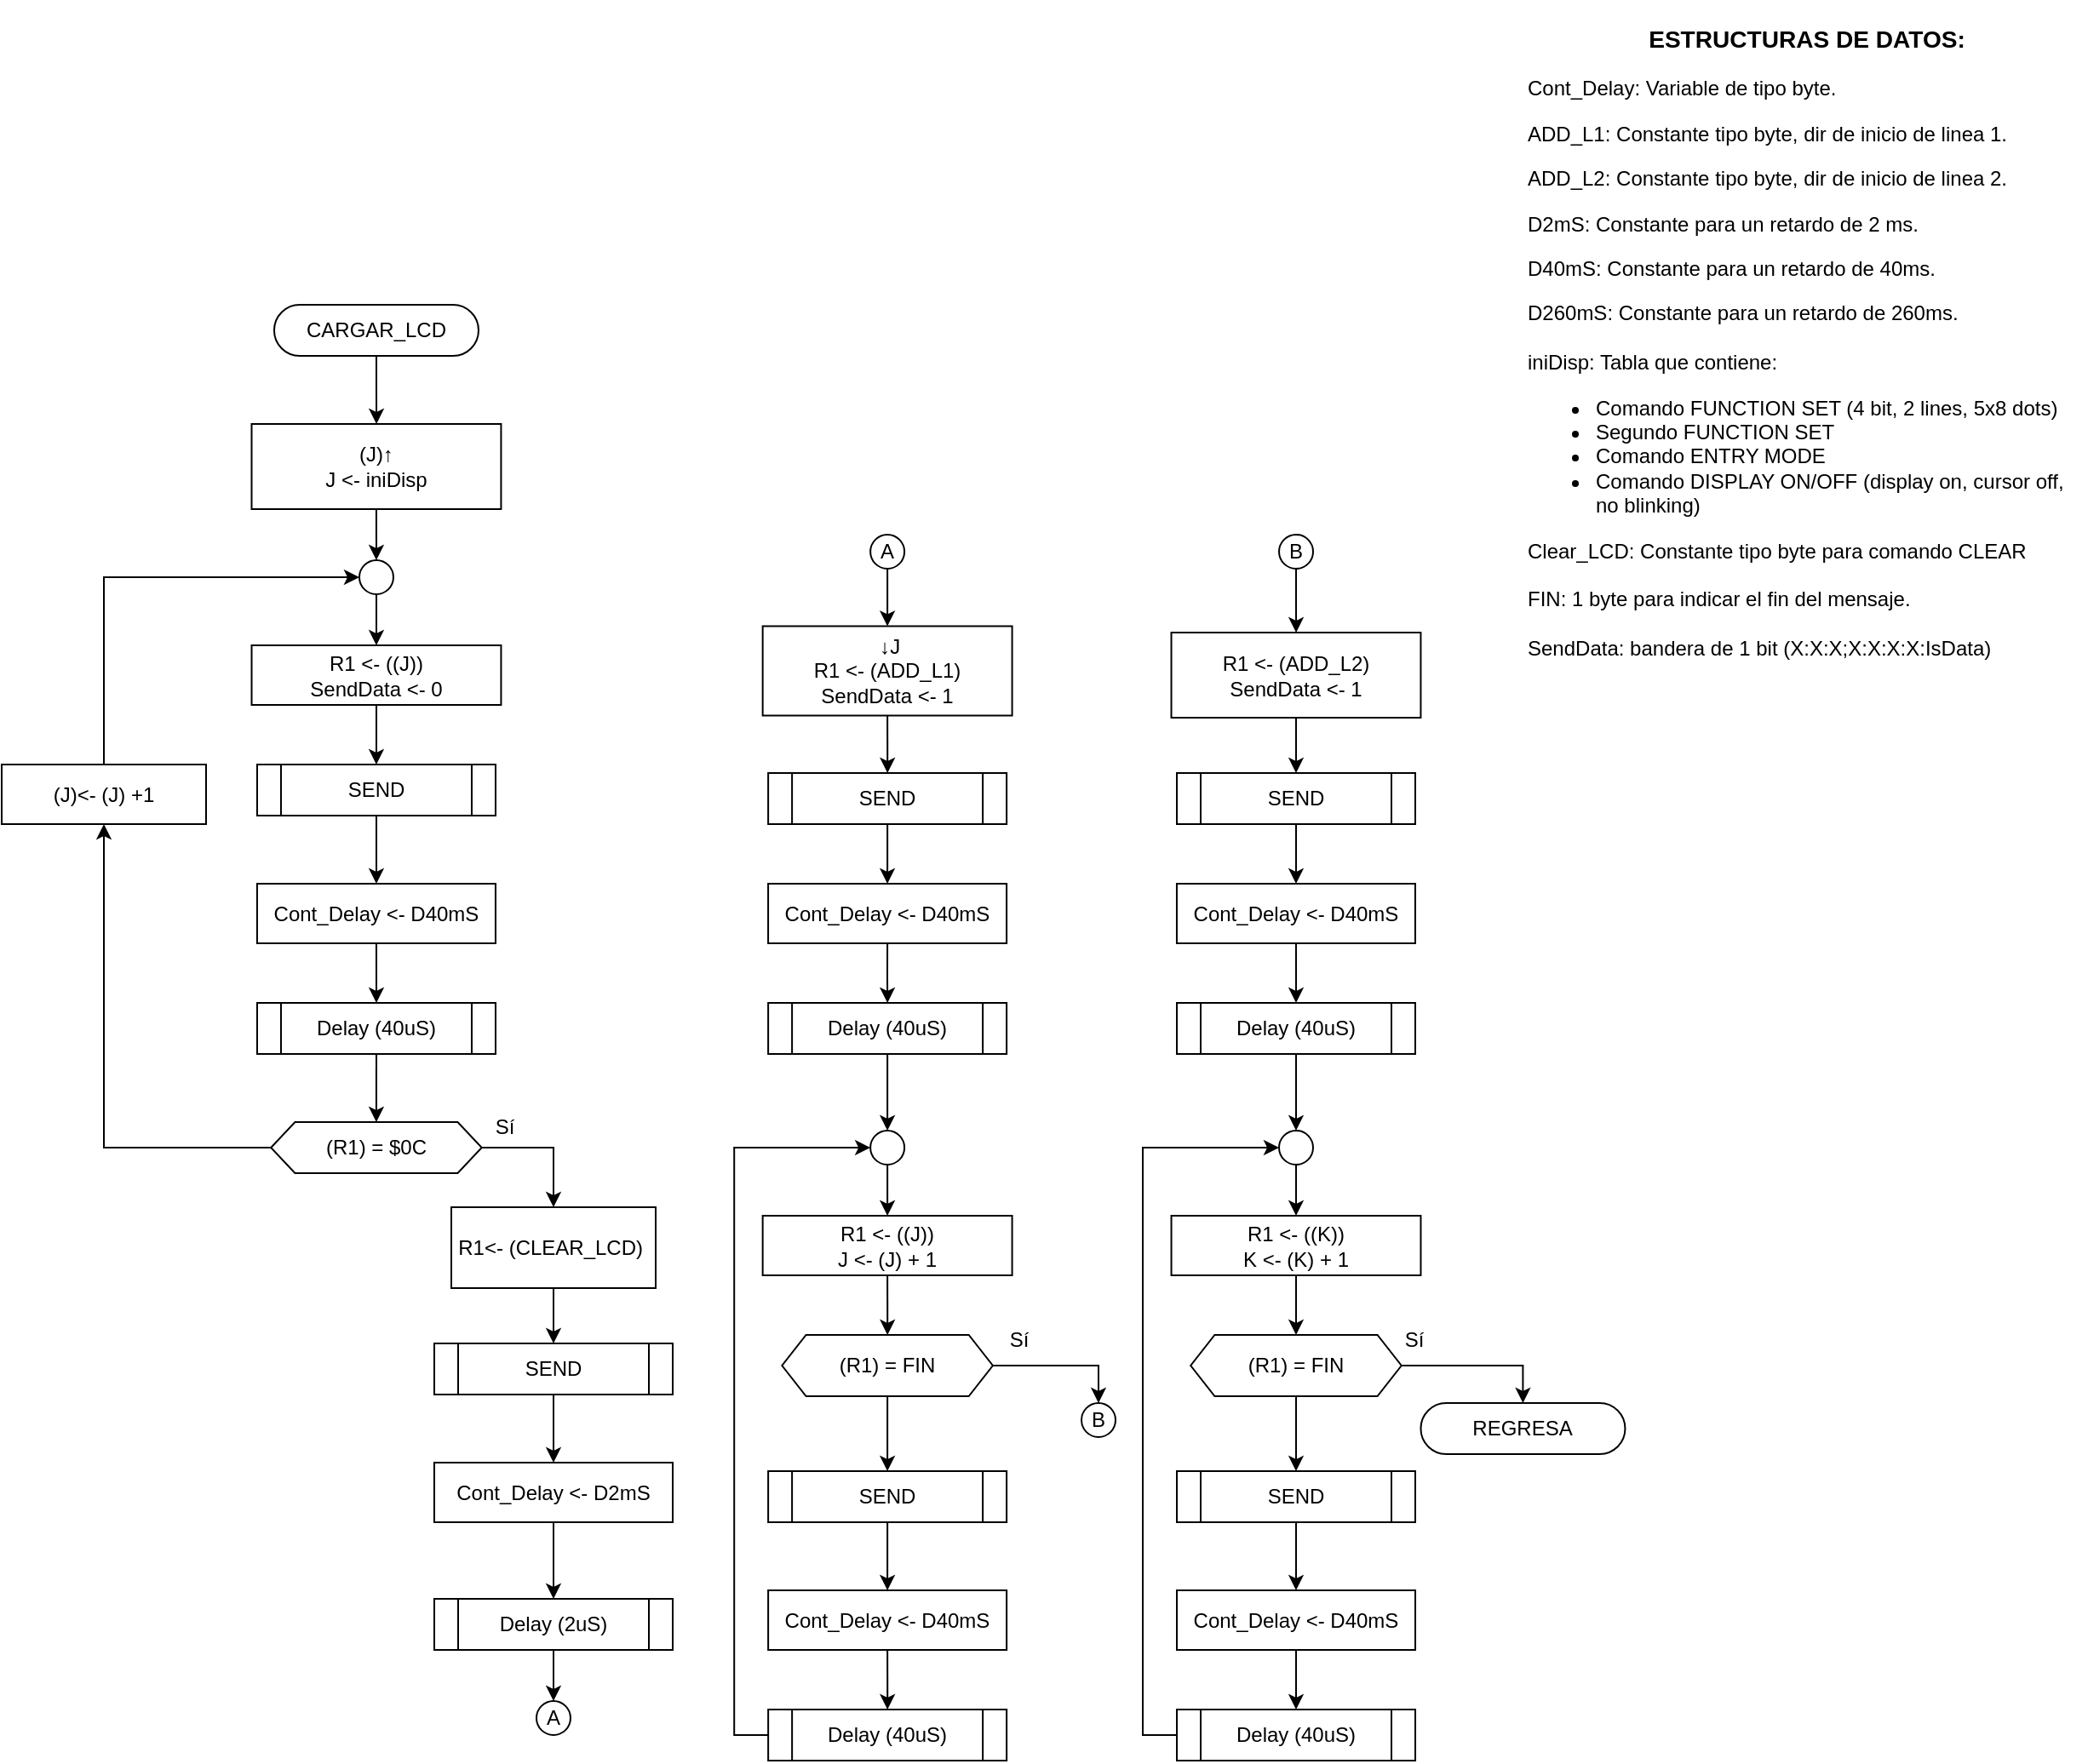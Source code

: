 <mxfile version="13.3.8" type="device"><diagram id="C5RBs43oDa-KdzZeNtuy" name="Page-1"><mxGraphModel dx="1995" dy="1250" grid="1" gridSize="10" guides="1" tooltips="1" connect="1" arrows="1" fold="1" page="1" pageScale="1" pageWidth="827" pageHeight="1169" math="0" shadow="0"><root><mxCell id="WIyWlLk6GJQsqaUBKTNV-0"/><mxCell id="WIyWlLk6GJQsqaUBKTNV-1" parent="WIyWlLk6GJQsqaUBKTNV-0"/><mxCell id="Z84YkImsO7jCS9H4pLrD-0" style="edgeStyle=orthogonalEdgeStyle;rounded=0;orthogonalLoop=1;jettySize=auto;html=1;exitX=0.5;exitY=1;exitDx=0;exitDy=0;" parent="WIyWlLk6GJQsqaUBKTNV-1" source="ov0SoIKSWgTM2lFgdi31-1" target="ov0SoIKSWgTM2lFgdi31-26" edge="1"><mxGeometry relative="1" as="geometry"/></mxCell><mxCell id="ov0SoIKSWgTM2lFgdi31-1" value="CARGAR_LCD" style="rounded=1;whiteSpace=wrap;html=1;fontSize=12;glass=0;strokeWidth=1;shadow=0;arcSize=50;" parent="WIyWlLk6GJQsqaUBKTNV-1" vertex="1"><mxGeometry x="-650.01" y="225" width="120" height="30" as="geometry"/></mxCell><mxCell id="ov0SoIKSWgTM2lFgdi31-20" value="&lt;h3 style=&quot;text-align: center&quot;&gt;ESTRUCTURAS DE DATOS:&lt;/h3&gt;&lt;p&gt;Cont_Delay: Variable de tipo byte.&lt;/p&gt;&lt;p&gt;ADD_L1: Constante tipo byte, dir de inicio de linea 1.&lt;/p&gt;&lt;p&gt;ADD_L2: Constante tipo byte, dir de inicio de linea 2.&lt;br&gt;&lt;/p&gt;&lt;p&gt;D2mS: Constante para un retardo de 2 ms.&lt;/p&gt;&lt;p&gt;D40mS: Constante para un retardo de 40ms.&lt;/p&gt;D260mS: Constante para un retardo de 260ms.&lt;br&gt;&lt;br&gt;iniDisp: Tabla que contiene:&lt;br&gt;&lt;ul&gt;&lt;li&gt;Comando FUNCTION SET (4 bit, 2 lines, 5x8 dots)&lt;/li&gt;&lt;li&gt;Segundo FUNCTION SET&lt;/li&gt;&lt;li&gt;Comando ENTRY MODE&lt;/li&gt;&lt;li&gt;Comando DISPLAY ON/OFF (display on, cursor off, no blinking)&lt;/li&gt;&lt;/ul&gt;Clear_LCD: Constante tipo byte para comando CLEAR&lt;br&gt;&lt;br&gt;FIN: 1 byte para indicar el fin del mensaje.&lt;br&gt;&lt;br&gt;SendData: bandera de 1 bit (X:X:X;X:X:X:X:IsData)&lt;br&gt;&lt;p&gt;&lt;/p&gt;" style="text;html=1;strokeColor=none;fillColor=none;align=left;verticalAlign=middle;whiteSpace=wrap;rounded=0;" parent="WIyWlLk6GJQsqaUBKTNV-1" vertex="1"><mxGeometry x="84" y="60" width="330" height="372.5" as="geometry"/></mxCell><mxCell id="Z84YkImsO7jCS9H4pLrD-14" style="edgeStyle=orthogonalEdgeStyle;rounded=0;orthogonalLoop=1;jettySize=auto;html=1;exitX=0;exitY=0.5;exitDx=0;exitDy=0;entryX=0.5;entryY=1;entryDx=0;entryDy=0;" parent="WIyWlLk6GJQsqaUBKTNV-1" source="ov0SoIKSWgTM2lFgdi31-21" target="Z84YkImsO7jCS9H4pLrD-13" edge="1"><mxGeometry relative="1" as="geometry"/></mxCell><mxCell id="Z84YkImsO7jCS9H4pLrD-17" style="edgeStyle=orthogonalEdgeStyle;rounded=0;orthogonalLoop=1;jettySize=auto;html=1;exitX=1;exitY=0.5;exitDx=0;exitDy=0;" parent="WIyWlLk6GJQsqaUBKTNV-1" source="ov0SoIKSWgTM2lFgdi31-21" target="Z84YkImsO7jCS9H4pLrD-16" edge="1"><mxGeometry relative="1" as="geometry"/></mxCell><mxCell id="ov0SoIKSWgTM2lFgdi31-21" value="(R1) = $0C" style="shape=hexagon;perimeter=hexagonPerimeter2;whiteSpace=wrap;html=1;size=0.114;" parent="WIyWlLk6GJQsqaUBKTNV-1" vertex="1"><mxGeometry x="-651.9" y="705" width="123.76" height="30" as="geometry"/></mxCell><mxCell id="Z84YkImsO7jCS9H4pLrD-11" style="edgeStyle=orthogonalEdgeStyle;rounded=0;orthogonalLoop=1;jettySize=auto;html=1;exitX=0.5;exitY=1;exitDx=0;exitDy=0;entryX=0.5;entryY=0;entryDx=0;entryDy=0;" parent="WIyWlLk6GJQsqaUBKTNV-1" source="ov0SoIKSWgTM2lFgdi31-24" target="ov0SoIKSWgTM2lFgdi31-21" edge="1"><mxGeometry relative="1" as="geometry"/></mxCell><mxCell id="ov0SoIKSWgTM2lFgdi31-24" value="Delay (40uS)" style="shape=process;whiteSpace=wrap;html=1;backgroundOutline=1;" parent="WIyWlLk6GJQsqaUBKTNV-1" vertex="1"><mxGeometry x="-660.01" y="635" width="140" height="30" as="geometry"/></mxCell><mxCell id="Z84YkImsO7jCS9H4pLrD-5" style="edgeStyle=orthogonalEdgeStyle;rounded=0;orthogonalLoop=1;jettySize=auto;html=1;exitX=0.5;exitY=1;exitDx=0;exitDy=0;entryX=0.5;entryY=0;entryDx=0;entryDy=0;" parent="WIyWlLk6GJQsqaUBKTNV-1" source="ov0SoIKSWgTM2lFgdi31-26" target="Z84YkImsO7jCS9H4pLrD-4" edge="1"><mxGeometry relative="1" as="geometry"/></mxCell><mxCell id="ov0SoIKSWgTM2lFgdi31-26" value="(J)↑&lt;br&gt;J &amp;lt;- iniDisp" style="rounded=0;whiteSpace=wrap;html=1;" parent="WIyWlLk6GJQsqaUBKTNV-1" vertex="1"><mxGeometry x="-663.25" y="295" width="146.46" height="50" as="geometry"/></mxCell><mxCell id="Z84YkImsO7jCS9H4pLrD-24" style="edgeStyle=orthogonalEdgeStyle;rounded=0;orthogonalLoop=1;jettySize=auto;html=1;exitX=0.5;exitY=1;exitDx=0;exitDy=0;" parent="WIyWlLk6GJQsqaUBKTNV-1" source="Z84YkImsO7jCS9H4pLrD-1" target="Z84YkImsO7jCS9H4pLrD-23" edge="1"><mxGeometry relative="1" as="geometry"/></mxCell><mxCell id="Z84YkImsO7jCS9H4pLrD-1" value="SEND" style="shape=process;whiteSpace=wrap;html=1;backgroundOutline=1;" parent="WIyWlLk6GJQsqaUBKTNV-1" vertex="1"><mxGeometry x="-660.01" y="495" width="140" height="30" as="geometry"/></mxCell><mxCell id="Z84YkImsO7jCS9H4pLrD-9" style="edgeStyle=orthogonalEdgeStyle;rounded=0;orthogonalLoop=1;jettySize=auto;html=1;exitX=0.5;exitY=1;exitDx=0;exitDy=0;entryX=0.5;entryY=0;entryDx=0;entryDy=0;" parent="WIyWlLk6GJQsqaUBKTNV-1" source="Z84YkImsO7jCS9H4pLrD-4" target="Z84YkImsO7jCS9H4pLrD-7" edge="1"><mxGeometry relative="1" as="geometry"/></mxCell><mxCell id="Z84YkImsO7jCS9H4pLrD-4" value="" style="ellipse;whiteSpace=wrap;html=1;aspect=fixed;" parent="WIyWlLk6GJQsqaUBKTNV-1" vertex="1"><mxGeometry x="-600.01" y="375" width="20" height="20" as="geometry"/></mxCell><mxCell id="Z84YkImsO7jCS9H4pLrD-10" style="edgeStyle=orthogonalEdgeStyle;rounded=0;orthogonalLoop=1;jettySize=auto;html=1;exitX=0.5;exitY=1;exitDx=0;exitDy=0;entryX=0.5;entryY=0;entryDx=0;entryDy=0;" parent="WIyWlLk6GJQsqaUBKTNV-1" source="Z84YkImsO7jCS9H4pLrD-7" target="Z84YkImsO7jCS9H4pLrD-1" edge="1"><mxGeometry relative="1" as="geometry"/></mxCell><mxCell id="Z84YkImsO7jCS9H4pLrD-7" value="R1 &amp;lt;- ((J))&lt;br&gt;SendData &amp;lt;- 0" style="rounded=0;whiteSpace=wrap;html=1;" parent="WIyWlLk6GJQsqaUBKTNV-1" vertex="1"><mxGeometry x="-663.24" y="425" width="146.46" height="35" as="geometry"/></mxCell><mxCell id="Z84YkImsO7jCS9H4pLrD-15" style="edgeStyle=orthogonalEdgeStyle;rounded=0;orthogonalLoop=1;jettySize=auto;html=1;exitX=0.5;exitY=0;exitDx=0;exitDy=0;entryX=0;entryY=0.5;entryDx=0;entryDy=0;" parent="WIyWlLk6GJQsqaUBKTNV-1" source="Z84YkImsO7jCS9H4pLrD-13" target="Z84YkImsO7jCS9H4pLrD-4" edge="1"><mxGeometry relative="1" as="geometry"/></mxCell><mxCell id="Z84YkImsO7jCS9H4pLrD-13" value="(J)&amp;lt;- (J) +1" style="rounded=0;whiteSpace=wrap;html=1;" parent="WIyWlLk6GJQsqaUBKTNV-1" vertex="1"><mxGeometry x="-810" y="495" width="120" height="35" as="geometry"/></mxCell><mxCell id="Z84YkImsO7jCS9H4pLrD-20" style="edgeStyle=orthogonalEdgeStyle;rounded=0;orthogonalLoop=1;jettySize=auto;html=1;exitX=0.5;exitY=1;exitDx=0;exitDy=0;" parent="WIyWlLk6GJQsqaUBKTNV-1" source="Z84YkImsO7jCS9H4pLrD-16" target="Z84YkImsO7jCS9H4pLrD-18" edge="1"><mxGeometry relative="1" as="geometry"/></mxCell><mxCell id="Z84YkImsO7jCS9H4pLrD-16" value="R1&amp;lt;- (CLEAR_LCD)&amp;nbsp;" style="rounded=0;whiteSpace=wrap;html=1;" parent="WIyWlLk6GJQsqaUBKTNV-1" vertex="1"><mxGeometry x="-546" y="755" width="120" height="47.5" as="geometry"/></mxCell><mxCell id="Z84YkImsO7jCS9H4pLrD-27" style="edgeStyle=orthogonalEdgeStyle;rounded=0;orthogonalLoop=1;jettySize=auto;html=1;exitX=0.5;exitY=1;exitDx=0;exitDy=0;entryX=0.5;entryY=0;entryDx=0;entryDy=0;" parent="WIyWlLk6GJQsqaUBKTNV-1" source="Z84YkImsO7jCS9H4pLrD-18" target="Z84YkImsO7jCS9H4pLrD-26" edge="1"><mxGeometry relative="1" as="geometry"/></mxCell><mxCell id="Z84YkImsO7jCS9H4pLrD-18" value="SEND" style="shape=process;whiteSpace=wrap;html=1;backgroundOutline=1;" parent="WIyWlLk6GJQsqaUBKTNV-1" vertex="1"><mxGeometry x="-556" y="835" width="140" height="30" as="geometry"/></mxCell><mxCell id="Z84YkImsO7jCS9H4pLrD-30" style="edgeStyle=orthogonalEdgeStyle;rounded=0;orthogonalLoop=1;jettySize=auto;html=1;exitX=0.5;exitY=1;exitDx=0;exitDy=0;entryX=0.5;entryY=0;entryDx=0;entryDy=0;" parent="WIyWlLk6GJQsqaUBKTNV-1" source="Z84YkImsO7jCS9H4pLrD-21" target="Z84YkImsO7jCS9H4pLrD-29" edge="1"><mxGeometry relative="1" as="geometry"/></mxCell><mxCell id="Z84YkImsO7jCS9H4pLrD-21" value="Delay (2uS)" style="shape=process;whiteSpace=wrap;html=1;backgroundOutline=1;" parent="WIyWlLk6GJQsqaUBKTNV-1" vertex="1"><mxGeometry x="-556" y="985" width="140" height="30" as="geometry"/></mxCell><mxCell id="Z84YkImsO7jCS9H4pLrD-25" style="edgeStyle=orthogonalEdgeStyle;rounded=0;orthogonalLoop=1;jettySize=auto;html=1;exitX=0.5;exitY=1;exitDx=0;exitDy=0;" parent="WIyWlLk6GJQsqaUBKTNV-1" source="Z84YkImsO7jCS9H4pLrD-23" target="ov0SoIKSWgTM2lFgdi31-24" edge="1"><mxGeometry relative="1" as="geometry"/></mxCell><mxCell id="Z84YkImsO7jCS9H4pLrD-23" value="Cont_Delay &amp;lt;-&amp;nbsp;&lt;span style=&quot;text-align: left&quot;&gt;D40mS&lt;/span&gt;" style="rounded=0;whiteSpace=wrap;html=1;" parent="WIyWlLk6GJQsqaUBKTNV-1" vertex="1"><mxGeometry x="-660.03" y="565" width="140.01" height="35" as="geometry"/></mxCell><mxCell id="Z84YkImsO7jCS9H4pLrD-28" style="edgeStyle=orthogonalEdgeStyle;rounded=0;orthogonalLoop=1;jettySize=auto;html=1;exitX=0.5;exitY=1;exitDx=0;exitDy=0;" parent="WIyWlLk6GJQsqaUBKTNV-1" source="Z84YkImsO7jCS9H4pLrD-26" target="Z84YkImsO7jCS9H4pLrD-21" edge="1"><mxGeometry relative="1" as="geometry"/></mxCell><mxCell id="Z84YkImsO7jCS9H4pLrD-26" value="Cont_Delay &amp;lt;-&amp;nbsp;&lt;span style=&quot;text-align: left&quot;&gt;D2mS&lt;/span&gt;" style="rounded=0;whiteSpace=wrap;html=1;" parent="WIyWlLk6GJQsqaUBKTNV-1" vertex="1"><mxGeometry x="-556.01" y="905" width="140.01" height="35" as="geometry"/></mxCell><mxCell id="Z84YkImsO7jCS9H4pLrD-29" value="A" style="ellipse;whiteSpace=wrap;html=1;aspect=fixed;" parent="WIyWlLk6GJQsqaUBKTNV-1" vertex="1"><mxGeometry x="-496.01" y="1045" width="20" height="20" as="geometry"/></mxCell><mxCell id="Z84YkImsO7jCS9H4pLrD-33" style="edgeStyle=orthogonalEdgeStyle;rounded=0;orthogonalLoop=1;jettySize=auto;html=1;exitX=0.5;exitY=1;exitDx=0;exitDy=0;entryX=0.5;entryY=0;entryDx=0;entryDy=0;" parent="WIyWlLk6GJQsqaUBKTNV-1" source="Z84YkImsO7jCS9H4pLrD-31" target="Z84YkImsO7jCS9H4pLrD-32" edge="1"><mxGeometry relative="1" as="geometry"/></mxCell><mxCell id="Z84YkImsO7jCS9H4pLrD-31" value="A" style="ellipse;whiteSpace=wrap;html=1;aspect=fixed;" parent="WIyWlLk6GJQsqaUBKTNV-1" vertex="1"><mxGeometry x="-299.94" y="360" width="20" height="20" as="geometry"/></mxCell><mxCell id="Z84YkImsO7jCS9H4pLrD-35" style="edgeStyle=orthogonalEdgeStyle;rounded=0;orthogonalLoop=1;jettySize=auto;html=1;exitX=0.5;exitY=1;exitDx=0;exitDy=0;" parent="WIyWlLk6GJQsqaUBKTNV-1" source="Z84YkImsO7jCS9H4pLrD-32" target="Z84YkImsO7jCS9H4pLrD-34" edge="1"><mxGeometry relative="1" as="geometry"/></mxCell><mxCell id="Z84YkImsO7jCS9H4pLrD-32" value="&amp;nbsp;↓J&lt;br&gt;R1 &amp;lt;- (ADD_L1)&lt;br&gt;SendData &amp;lt;- 1" style="rounded=0;whiteSpace=wrap;html=1;" parent="WIyWlLk6GJQsqaUBKTNV-1" vertex="1"><mxGeometry x="-363.17" y="413.75" width="146.46" height="52.5" as="geometry"/></mxCell><mxCell id="Z84YkImsO7jCS9H4pLrD-42" style="edgeStyle=orthogonalEdgeStyle;rounded=0;orthogonalLoop=1;jettySize=auto;html=1;exitX=0.5;exitY=1;exitDx=0;exitDy=0;entryX=0.5;entryY=0;entryDx=0;entryDy=0;" parent="WIyWlLk6GJQsqaUBKTNV-1" source="Z84YkImsO7jCS9H4pLrD-34" target="Z84YkImsO7jCS9H4pLrD-41" edge="1"><mxGeometry relative="1" as="geometry"/></mxCell><mxCell id="Z84YkImsO7jCS9H4pLrD-34" value="SEND" style="shape=process;whiteSpace=wrap;html=1;backgroundOutline=1;" parent="WIyWlLk6GJQsqaUBKTNV-1" vertex="1"><mxGeometry x="-359.94" y="500" width="140" height="30" as="geometry"/></mxCell><mxCell id="Z84YkImsO7jCS9H4pLrD-66" style="edgeStyle=orthogonalEdgeStyle;rounded=0;orthogonalLoop=1;jettySize=auto;html=1;exitX=0.5;exitY=1;exitDx=0;exitDy=0;entryX=0.5;entryY=0;entryDx=0;entryDy=0;" parent="WIyWlLk6GJQsqaUBKTNV-1" source="Z84YkImsO7jCS9H4pLrD-39" target="Z84YkImsO7jCS9H4pLrD-50" edge="1"><mxGeometry relative="1" as="geometry"/></mxCell><mxCell id="Z84YkImsO7jCS9H4pLrD-39" value="Delay (40uS)" style="shape=process;whiteSpace=wrap;html=1;backgroundOutline=1;" parent="WIyWlLk6GJQsqaUBKTNV-1" vertex="1"><mxGeometry x="-359.94" y="635" width="140" height="30" as="geometry"/></mxCell><mxCell id="Z84YkImsO7jCS9H4pLrD-40" style="edgeStyle=orthogonalEdgeStyle;rounded=0;orthogonalLoop=1;jettySize=auto;html=1;exitX=0.5;exitY=1;exitDx=0;exitDy=0;" parent="WIyWlLk6GJQsqaUBKTNV-1" source="Z84YkImsO7jCS9H4pLrD-41" target="Z84YkImsO7jCS9H4pLrD-39" edge="1"><mxGeometry relative="1" as="geometry"/></mxCell><mxCell id="Z84YkImsO7jCS9H4pLrD-41" value="Cont_Delay &amp;lt;-&amp;nbsp;&lt;span style=&quot;text-align: left&quot;&gt;D40mS&lt;/span&gt;" style="rounded=0;whiteSpace=wrap;html=1;" parent="WIyWlLk6GJQsqaUBKTNV-1" vertex="1"><mxGeometry x="-359.96" y="565" width="140.01" height="35" as="geometry"/></mxCell><mxCell id="Z84YkImsO7jCS9H4pLrD-64" style="edgeStyle=orthogonalEdgeStyle;rounded=0;orthogonalLoop=1;jettySize=auto;html=1;exitX=0.5;exitY=1;exitDx=0;exitDy=0;entryX=0.5;entryY=0;entryDx=0;entryDy=0;" parent="WIyWlLk6GJQsqaUBKTNV-1" source="Z84YkImsO7jCS9H4pLrD-44" target="Z84YkImsO7jCS9H4pLrD-62" edge="1"><mxGeometry relative="1" as="geometry"/></mxCell><mxCell id="Z84YkImsO7jCS9H4pLrD-90" style="edgeStyle=orthogonalEdgeStyle;rounded=0;orthogonalLoop=1;jettySize=auto;html=1;exitX=1;exitY=0.5;exitDx=0;exitDy=0;entryX=0.5;entryY=0;entryDx=0;entryDy=0;" parent="WIyWlLk6GJQsqaUBKTNV-1" source="Z84YkImsO7jCS9H4pLrD-44" target="Z84YkImsO7jCS9H4pLrD-91" edge="1"><mxGeometry relative="1" as="geometry"><mxPoint x="-180" y="847.529" as="targetPoint"/></mxGeometry></mxCell><mxCell id="Z84YkImsO7jCS9H4pLrD-44" value="(R1) = FIN" style="shape=hexagon;perimeter=hexagonPerimeter2;whiteSpace=wrap;html=1;size=0.114;" parent="WIyWlLk6GJQsqaUBKTNV-1" vertex="1"><mxGeometry x="-351.82" y="830" width="123.76" height="36" as="geometry"/></mxCell><mxCell id="Z84YkImsO7jCS9H4pLrD-57" style="edgeStyle=orthogonalEdgeStyle;rounded=0;orthogonalLoop=1;jettySize=auto;html=1;exitX=0;exitY=0.5;exitDx=0;exitDy=0;entryX=0;entryY=0.5;entryDx=0;entryDy=0;" parent="WIyWlLk6GJQsqaUBKTNV-1" source="Z84YkImsO7jCS9H4pLrD-46" target="Z84YkImsO7jCS9H4pLrD-50" edge="1"><mxGeometry relative="1" as="geometry"/></mxCell><mxCell id="Z84YkImsO7jCS9H4pLrD-46" value="Delay (40uS)" style="shape=process;whiteSpace=wrap;html=1;backgroundOutline=1;" parent="WIyWlLk6GJQsqaUBKTNV-1" vertex="1"><mxGeometry x="-359.93" y="1050" width="140" height="30" as="geometry"/></mxCell><mxCell id="Z84YkImsO7jCS9H4pLrD-49" style="edgeStyle=orthogonalEdgeStyle;rounded=0;orthogonalLoop=1;jettySize=auto;html=1;exitX=0.5;exitY=1;exitDx=0;exitDy=0;entryX=0.5;entryY=0;entryDx=0;entryDy=0;" parent="WIyWlLk6GJQsqaUBKTNV-1" source="Z84YkImsO7jCS9H4pLrD-50" target="Z84YkImsO7jCS9H4pLrD-52" edge="1"><mxGeometry relative="1" as="geometry"/></mxCell><mxCell id="Z84YkImsO7jCS9H4pLrD-50" value="" style="ellipse;whiteSpace=wrap;html=1;aspect=fixed;" parent="WIyWlLk6GJQsqaUBKTNV-1" vertex="1"><mxGeometry x="-299.94" y="710" width="20" height="20" as="geometry"/></mxCell><mxCell id="Z84YkImsO7jCS9H4pLrD-63" style="edgeStyle=orthogonalEdgeStyle;rounded=0;orthogonalLoop=1;jettySize=auto;html=1;exitX=0.5;exitY=1;exitDx=0;exitDy=0;" parent="WIyWlLk6GJQsqaUBKTNV-1" source="Z84YkImsO7jCS9H4pLrD-52" target="Z84YkImsO7jCS9H4pLrD-44" edge="1"><mxGeometry relative="1" as="geometry"/></mxCell><mxCell id="Z84YkImsO7jCS9H4pLrD-52" value="R1 &amp;lt;- ((J))&lt;br&gt;J &amp;lt;- (J) + 1" style="rounded=0;whiteSpace=wrap;html=1;" parent="WIyWlLk6GJQsqaUBKTNV-1" vertex="1"><mxGeometry x="-363.17" y="760" width="146.46" height="35" as="geometry"/></mxCell><mxCell id="Z84YkImsO7jCS9H4pLrD-55" style="edgeStyle=orthogonalEdgeStyle;rounded=0;orthogonalLoop=1;jettySize=auto;html=1;exitX=0.5;exitY=1;exitDx=0;exitDy=0;" parent="WIyWlLk6GJQsqaUBKTNV-1" source="Z84YkImsO7jCS9H4pLrD-56" target="Z84YkImsO7jCS9H4pLrD-46" edge="1"><mxGeometry relative="1" as="geometry"/></mxCell><mxCell id="Z84YkImsO7jCS9H4pLrD-56" value="Cont_Delay &amp;lt;-&amp;nbsp;&lt;span style=&quot;text-align: left&quot;&gt;D40mS&lt;/span&gt;" style="rounded=0;whiteSpace=wrap;html=1;" parent="WIyWlLk6GJQsqaUBKTNV-1" vertex="1"><mxGeometry x="-359.94" y="980" width="140.01" height="35" as="geometry"/></mxCell><mxCell id="Z84YkImsO7jCS9H4pLrD-65" style="edgeStyle=orthogonalEdgeStyle;rounded=0;orthogonalLoop=1;jettySize=auto;html=1;exitX=0.5;exitY=1;exitDx=0;exitDy=0;entryX=0.5;entryY=0;entryDx=0;entryDy=0;" parent="WIyWlLk6GJQsqaUBKTNV-1" source="Z84YkImsO7jCS9H4pLrD-62" target="Z84YkImsO7jCS9H4pLrD-56" edge="1"><mxGeometry relative="1" as="geometry"/></mxCell><mxCell id="Z84YkImsO7jCS9H4pLrD-62" value="SEND" style="shape=process;whiteSpace=wrap;html=1;backgroundOutline=1;" parent="WIyWlLk6GJQsqaUBKTNV-1" vertex="1"><mxGeometry x="-359.94" y="910" width="140" height="30" as="geometry"/></mxCell><mxCell id="Z84YkImsO7jCS9H4pLrD-67" value="Sí" style="text;html=1;align=center;verticalAlign=middle;resizable=0;points=[];autosize=1;" parent="WIyWlLk6GJQsqaUBKTNV-1" vertex="1"><mxGeometry x="-530.01" y="697.5" width="30" height="20" as="geometry"/></mxCell><mxCell id="Z84YkImsO7jCS9H4pLrD-68" value="Sí" style="text;html=1;align=center;verticalAlign=middle;resizable=0;points=[];autosize=1;" parent="WIyWlLk6GJQsqaUBKTNV-1" vertex="1"><mxGeometry x="-228.06" y="822.5" width="30" height="20" as="geometry"/></mxCell><mxCell id="Z84YkImsO7jCS9H4pLrD-69" style="edgeStyle=orthogonalEdgeStyle;rounded=0;orthogonalLoop=1;jettySize=auto;html=1;exitX=0.5;exitY=1;exitDx=0;exitDy=0;" parent="WIyWlLk6GJQsqaUBKTNV-1" source="Z84YkImsO7jCS9H4pLrD-70" target="Z84YkImsO7jCS9H4pLrD-72" edge="1"><mxGeometry relative="1" as="geometry"/></mxCell><mxCell id="Z84YkImsO7jCS9H4pLrD-70" value="R1 &amp;lt;- (ADD_L2)&lt;br&gt;SendData &amp;lt;- 1" style="rounded=0;whiteSpace=wrap;html=1;" parent="WIyWlLk6GJQsqaUBKTNV-1" vertex="1"><mxGeometry x="-123.24" y="417.5" width="146.46" height="50" as="geometry"/></mxCell><mxCell id="Z84YkImsO7jCS9H4pLrD-71" style="edgeStyle=orthogonalEdgeStyle;rounded=0;orthogonalLoop=1;jettySize=auto;html=1;exitX=0.5;exitY=1;exitDx=0;exitDy=0;entryX=0.5;entryY=0;entryDx=0;entryDy=0;" parent="WIyWlLk6GJQsqaUBKTNV-1" source="Z84YkImsO7jCS9H4pLrD-72" target="Z84YkImsO7jCS9H4pLrD-76" edge="1"><mxGeometry relative="1" as="geometry"/></mxCell><mxCell id="Z84YkImsO7jCS9H4pLrD-72" value="SEND" style="shape=process;whiteSpace=wrap;html=1;backgroundOutline=1;" parent="WIyWlLk6GJQsqaUBKTNV-1" vertex="1"><mxGeometry x="-120" y="500" width="140" height="30" as="geometry"/></mxCell><mxCell id="Z84YkImsO7jCS9H4pLrD-73" style="edgeStyle=orthogonalEdgeStyle;rounded=0;orthogonalLoop=1;jettySize=auto;html=1;exitX=0.5;exitY=1;exitDx=0;exitDy=0;entryX=0.5;entryY=0;entryDx=0;entryDy=0;" parent="WIyWlLk6GJQsqaUBKTNV-1" source="Z84YkImsO7jCS9H4pLrD-74" target="Z84YkImsO7jCS9H4pLrD-82" edge="1"><mxGeometry relative="1" as="geometry"/></mxCell><mxCell id="Z84YkImsO7jCS9H4pLrD-74" value="Delay (40uS)" style="shape=process;whiteSpace=wrap;html=1;backgroundOutline=1;" parent="WIyWlLk6GJQsqaUBKTNV-1" vertex="1"><mxGeometry x="-120" y="635" width="140" height="30" as="geometry"/></mxCell><mxCell id="Z84YkImsO7jCS9H4pLrD-75" style="edgeStyle=orthogonalEdgeStyle;rounded=0;orthogonalLoop=1;jettySize=auto;html=1;exitX=0.5;exitY=1;exitDx=0;exitDy=0;" parent="WIyWlLk6GJQsqaUBKTNV-1" source="Z84YkImsO7jCS9H4pLrD-76" target="Z84YkImsO7jCS9H4pLrD-74" edge="1"><mxGeometry relative="1" as="geometry"/></mxCell><mxCell id="Z84YkImsO7jCS9H4pLrD-76" value="Cont_Delay &amp;lt;-&amp;nbsp;&lt;span style=&quot;text-align: left&quot;&gt;D40mS&lt;/span&gt;" style="rounded=0;whiteSpace=wrap;html=1;" parent="WIyWlLk6GJQsqaUBKTNV-1" vertex="1"><mxGeometry x="-120.02" y="565" width="140.01" height="35" as="geometry"/></mxCell><mxCell id="Z84YkImsO7jCS9H4pLrD-77" style="edgeStyle=orthogonalEdgeStyle;rounded=0;orthogonalLoop=1;jettySize=auto;html=1;exitX=0.5;exitY=1;exitDx=0;exitDy=0;entryX=0.5;entryY=0;entryDx=0;entryDy=0;" parent="WIyWlLk6GJQsqaUBKTNV-1" source="Z84YkImsO7jCS9H4pLrD-78" target="Z84YkImsO7jCS9H4pLrD-88" edge="1"><mxGeometry relative="1" as="geometry"/></mxCell><mxCell id="Z84YkImsO7jCS9H4pLrD-100" style="edgeStyle=orthogonalEdgeStyle;rounded=0;orthogonalLoop=1;jettySize=auto;html=1;exitX=1;exitY=0.5;exitDx=0;exitDy=0;entryX=0.5;entryY=0;entryDx=0;entryDy=0;" parent="WIyWlLk6GJQsqaUBKTNV-1" source="Z84YkImsO7jCS9H4pLrD-78" target="Z84YkImsO7jCS9H4pLrD-99" edge="1"><mxGeometry relative="1" as="geometry"/></mxCell><mxCell id="Z84YkImsO7jCS9H4pLrD-78" value="(R1) = FIN" style="shape=hexagon;perimeter=hexagonPerimeter2;whiteSpace=wrap;html=1;size=0.114;" parent="WIyWlLk6GJQsqaUBKTNV-1" vertex="1"><mxGeometry x="-111.88" y="830" width="123.76" height="36" as="geometry"/></mxCell><mxCell id="Z84YkImsO7jCS9H4pLrD-79" style="edgeStyle=orthogonalEdgeStyle;rounded=0;orthogonalLoop=1;jettySize=auto;html=1;exitX=0;exitY=0.5;exitDx=0;exitDy=0;entryX=0;entryY=0.5;entryDx=0;entryDy=0;" parent="WIyWlLk6GJQsqaUBKTNV-1" source="Z84YkImsO7jCS9H4pLrD-80" target="Z84YkImsO7jCS9H4pLrD-82" edge="1"><mxGeometry relative="1" as="geometry"/></mxCell><mxCell id="Z84YkImsO7jCS9H4pLrD-80" value="Delay (40uS)" style="shape=process;whiteSpace=wrap;html=1;backgroundOutline=1;" parent="WIyWlLk6GJQsqaUBKTNV-1" vertex="1"><mxGeometry x="-119.99" y="1050" width="140" height="30" as="geometry"/></mxCell><mxCell id="Z84YkImsO7jCS9H4pLrD-81" style="edgeStyle=orthogonalEdgeStyle;rounded=0;orthogonalLoop=1;jettySize=auto;html=1;exitX=0.5;exitY=1;exitDx=0;exitDy=0;entryX=0.5;entryY=0;entryDx=0;entryDy=0;" parent="WIyWlLk6GJQsqaUBKTNV-1" source="Z84YkImsO7jCS9H4pLrD-82" target="Z84YkImsO7jCS9H4pLrD-84" edge="1"><mxGeometry relative="1" as="geometry"/></mxCell><mxCell id="Z84YkImsO7jCS9H4pLrD-82" value="" style="ellipse;whiteSpace=wrap;html=1;aspect=fixed;" parent="WIyWlLk6GJQsqaUBKTNV-1" vertex="1"><mxGeometry x="-60" y="710" width="20" height="20" as="geometry"/></mxCell><mxCell id="Z84YkImsO7jCS9H4pLrD-83" style="edgeStyle=orthogonalEdgeStyle;rounded=0;orthogonalLoop=1;jettySize=auto;html=1;exitX=0.5;exitY=1;exitDx=0;exitDy=0;" parent="WIyWlLk6GJQsqaUBKTNV-1" source="Z84YkImsO7jCS9H4pLrD-84" target="Z84YkImsO7jCS9H4pLrD-78" edge="1"><mxGeometry relative="1" as="geometry"/></mxCell><mxCell id="Z84YkImsO7jCS9H4pLrD-84" value="R1 &amp;lt;- ((K))&lt;br&gt;K &amp;lt;- (K) + 1" style="rounded=0;whiteSpace=wrap;html=1;" parent="WIyWlLk6GJQsqaUBKTNV-1" vertex="1"><mxGeometry x="-123.23" y="760" width="146.46" height="35" as="geometry"/></mxCell><mxCell id="Z84YkImsO7jCS9H4pLrD-85" style="edgeStyle=orthogonalEdgeStyle;rounded=0;orthogonalLoop=1;jettySize=auto;html=1;exitX=0.5;exitY=1;exitDx=0;exitDy=0;" parent="WIyWlLk6GJQsqaUBKTNV-1" source="Z84YkImsO7jCS9H4pLrD-86" target="Z84YkImsO7jCS9H4pLrD-80" edge="1"><mxGeometry relative="1" as="geometry"/></mxCell><mxCell id="Z84YkImsO7jCS9H4pLrD-86" value="Cont_Delay &amp;lt;-&amp;nbsp;&lt;span style=&quot;text-align: left&quot;&gt;D40mS&lt;/span&gt;" style="rounded=0;whiteSpace=wrap;html=1;" parent="WIyWlLk6GJQsqaUBKTNV-1" vertex="1"><mxGeometry x="-120" y="980" width="140.01" height="35" as="geometry"/></mxCell><mxCell id="Z84YkImsO7jCS9H4pLrD-87" style="edgeStyle=orthogonalEdgeStyle;rounded=0;orthogonalLoop=1;jettySize=auto;html=1;exitX=0.5;exitY=1;exitDx=0;exitDy=0;entryX=0.5;entryY=0;entryDx=0;entryDy=0;" parent="WIyWlLk6GJQsqaUBKTNV-1" source="Z84YkImsO7jCS9H4pLrD-88" target="Z84YkImsO7jCS9H4pLrD-86" edge="1"><mxGeometry relative="1" as="geometry"/></mxCell><mxCell id="Z84YkImsO7jCS9H4pLrD-88" value="SEND" style="shape=process;whiteSpace=wrap;html=1;backgroundOutline=1;" parent="WIyWlLk6GJQsqaUBKTNV-1" vertex="1"><mxGeometry x="-120" y="910" width="140" height="30" as="geometry"/></mxCell><mxCell id="Z84YkImsO7jCS9H4pLrD-89" value="Sí" style="text;html=1;align=center;verticalAlign=middle;resizable=0;points=[];autosize=1;" parent="WIyWlLk6GJQsqaUBKTNV-1" vertex="1"><mxGeometry x="4" y="822.5" width="30" height="20" as="geometry"/></mxCell><mxCell id="Z84YkImsO7jCS9H4pLrD-91" value="B" style="ellipse;whiteSpace=wrap;html=1;aspect=fixed;" parent="WIyWlLk6GJQsqaUBKTNV-1" vertex="1"><mxGeometry x="-176" y="870" width="20" height="20" as="geometry"/></mxCell><mxCell id="Z84YkImsO7jCS9H4pLrD-98" style="edgeStyle=orthogonalEdgeStyle;rounded=0;orthogonalLoop=1;jettySize=auto;html=1;exitX=0.5;exitY=1;exitDx=0;exitDy=0;" parent="WIyWlLk6GJQsqaUBKTNV-1" source="Z84YkImsO7jCS9H4pLrD-97" target="Z84YkImsO7jCS9H4pLrD-70" edge="1"><mxGeometry relative="1" as="geometry"/></mxCell><mxCell id="Z84YkImsO7jCS9H4pLrD-97" value="B" style="ellipse;whiteSpace=wrap;html=1;aspect=fixed;" parent="WIyWlLk6GJQsqaUBKTNV-1" vertex="1"><mxGeometry x="-59.99" y="360" width="20" height="20" as="geometry"/></mxCell><mxCell id="Z84YkImsO7jCS9H4pLrD-99" value="REGRESA" style="rounded=1;whiteSpace=wrap;html=1;fontSize=12;glass=0;strokeWidth=1;shadow=0;arcSize=50;" parent="WIyWlLk6GJQsqaUBKTNV-1" vertex="1"><mxGeometry x="23.23" y="870" width="120" height="30" as="geometry"/></mxCell></root></mxGraphModel></diagram></mxfile>
